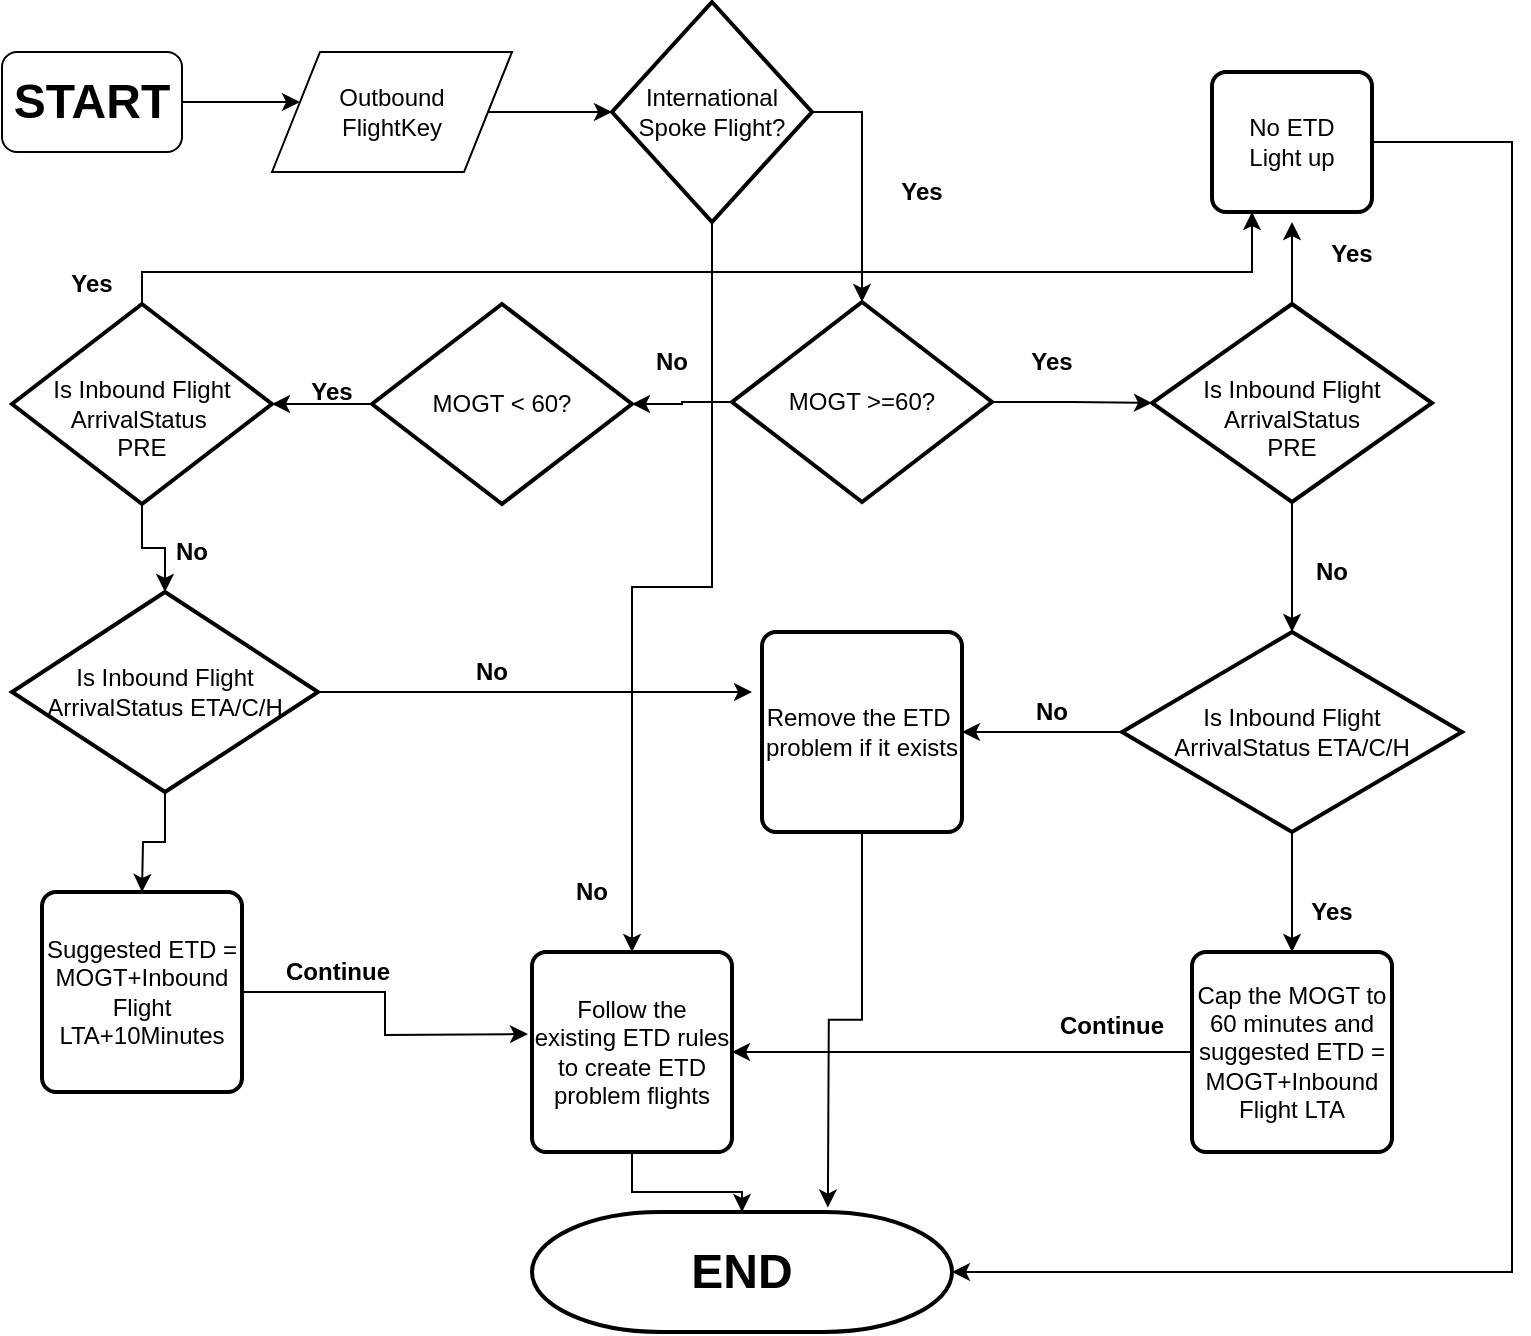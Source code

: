 <mxfile version="11.1.4" type="github"><diagram id="pFKQiXRmC3XckeJbhHOQ" name="Page-1"><mxGraphModel dx="1221" dy="686" grid="0" gridSize="10" guides="1" tooltips="1" connect="1" arrows="1" fold="1" page="1" pageScale="1" pageWidth="850" pageHeight="1100" background="#FFFFFF" math="0" shadow="0"><root><mxCell id="0"/><mxCell id="1" parent="0"/><mxCell id="46tW-18OfaLYzbYvIZAa-34" value="" style="edgeStyle=orthogonalEdgeStyle;rounded=0;orthogonalLoop=1;jettySize=auto;html=1;" parent="1" source="UgsXbYPD-4DsROqtCclC-1" target="UgsXbYPD-4DsROqtCclC-3" edge="1"><mxGeometry relative="1" as="geometry"><Array as="points"><mxPoint x="140" y="65"/><mxPoint x="140" y="65"/></Array></mxGeometry></mxCell><mxCell id="UgsXbYPD-4DsROqtCclC-1" value="&lt;b&gt;&lt;font style=&quot;font-size: 24px&quot;&gt;START&lt;/font&gt;&lt;/b&gt;" style="rounded=1;whiteSpace=wrap;html=1;" parent="1" vertex="1"><mxGeometry x="15" y="40" width="90" height="50" as="geometry"/></mxCell><mxCell id="UgsXbYPD-4DsROqtCclC-6" style="edgeStyle=orthogonalEdgeStyle;rounded=0;orthogonalLoop=1;jettySize=auto;html=1;exitX=0.5;exitY=0;exitDx=0;exitDy=0;entryX=0.5;entryY=0;entryDx=0;entryDy=0;" parent="1" source="UgsXbYPD-4DsROqtCclC-3" target="UgsXbYPD-4DsROqtCclC-3" edge="1"><mxGeometry relative="1" as="geometry"><mxPoint x="260" y="120" as="targetPoint"/></mxGeometry></mxCell><mxCell id="46tW-18OfaLYzbYvIZAa-36" value="" style="edgeStyle=orthogonalEdgeStyle;rounded=0;orthogonalLoop=1;jettySize=auto;html=1;" parent="1" source="UgsXbYPD-4DsROqtCclC-3" target="UgsXbYPD-4DsROqtCclC-8" edge="1"><mxGeometry relative="1" as="geometry"/></mxCell><mxCell id="UgsXbYPD-4DsROqtCclC-3" value="Outbound&lt;br&gt;FlightKey" style="shape=parallelogram;perimeter=parallelogramPerimeter;whiteSpace=wrap;html=1;" parent="1" vertex="1"><mxGeometry x="150" y="40" width="120" height="60" as="geometry"/></mxCell><mxCell id="46tW-18OfaLYzbYvIZAa-39" value="" style="edgeStyle=orthogonalEdgeStyle;rounded=0;orthogonalLoop=1;jettySize=auto;html=1;entryX=0.5;entryY=0;entryDx=0;entryDy=0;entryPerimeter=0;" parent="1" source="UgsXbYPD-4DsROqtCclC-8" target="UgsXbYPD-4DsROqtCclC-11" edge="1"><mxGeometry relative="1" as="geometry"><mxPoint x="500" y="70" as="targetPoint"/><Array as="points"><mxPoint x="445" y="70"/></Array></mxGeometry></mxCell><mxCell id="46tW-18OfaLYzbYvIZAa-78" style="edgeStyle=orthogonalEdgeStyle;rounded=0;orthogonalLoop=1;jettySize=auto;html=1;" parent="1" source="UgsXbYPD-4DsROqtCclC-8" target="46tW-18OfaLYzbYvIZAa-74" edge="1"><mxGeometry relative="1" as="geometry"/></mxCell><mxCell id="UgsXbYPD-4DsROqtCclC-8" value="International Spoke Flight?" style="strokeWidth=2;html=1;shape=mxgraph.flowchart.decision;whiteSpace=wrap;" parent="1" vertex="1"><mxGeometry x="320" y="15" width="100" height="110" as="geometry"/></mxCell><mxCell id="UgsXbYPD-4DsROqtCclC-14" style="edgeStyle=orthogonalEdgeStyle;rounded=0;orthogonalLoop=1;jettySize=auto;html=1;entryX=0;entryY=0.5;entryDx=0;entryDy=0;entryPerimeter=0;" parent="1" source="UgsXbYPD-4DsROqtCclC-11" target="UgsXbYPD-4DsROqtCclC-15" edge="1"><mxGeometry relative="1" as="geometry"><mxPoint x="580" y="215" as="targetPoint"/></mxGeometry></mxCell><mxCell id="46tW-18OfaLYzbYvIZAa-51" value="" style="edgeStyle=orthogonalEdgeStyle;rounded=0;orthogonalLoop=1;jettySize=auto;html=1;" parent="1" source="UgsXbYPD-4DsROqtCclC-11" target="46tW-18OfaLYzbYvIZAa-41" edge="1"><mxGeometry relative="1" as="geometry"/></mxCell><mxCell id="UgsXbYPD-4DsROqtCclC-11" value="MOGT &amp;gt;=60?" style="strokeWidth=2;html=1;shape=mxgraph.flowchart.decision;whiteSpace=wrap;" parent="1" vertex="1"><mxGeometry x="380" y="165" width="130" height="100" as="geometry"/></mxCell><mxCell id="46tW-18OfaLYzbYvIZAa-49" value="" style="edgeStyle=orthogonalEdgeStyle;rounded=0;orthogonalLoop=1;jettySize=auto;html=1;" parent="1" source="46tW-18OfaLYzbYvIZAa-41" target="46tW-18OfaLYzbYvIZAa-48" edge="1"><mxGeometry relative="1" as="geometry"/></mxCell><mxCell id="46tW-18OfaLYzbYvIZAa-41" value="MOGT &amp;lt; 60?" style="strokeWidth=2;html=1;shape=mxgraph.flowchart.decision;whiteSpace=wrap;" parent="1" vertex="1"><mxGeometry x="200" y="166" width="130" height="100" as="geometry"/></mxCell><mxCell id="46tW-18OfaLYzbYvIZAa-59" value="" style="edgeStyle=orthogonalEdgeStyle;rounded=0;orthogonalLoop=1;jettySize=auto;html=1;entryX=0.25;entryY=1;entryDx=0;entryDy=0;" parent="1" source="46tW-18OfaLYzbYvIZAa-48" target="46tW-18OfaLYzbYvIZAa-23" edge="1"><mxGeometry relative="1" as="geometry"><mxPoint x="640" y="140" as="targetPoint"/><Array as="points"><mxPoint x="85" y="150"/><mxPoint x="640" y="150"/></Array></mxGeometry></mxCell><mxCell id="46tW-18OfaLYzbYvIZAa-62" value="" style="edgeStyle=orthogonalEdgeStyle;rounded=0;orthogonalLoop=1;jettySize=auto;html=1;" parent="1" source="46tW-18OfaLYzbYvIZAa-48" target="46tW-18OfaLYzbYvIZAa-61" edge="1"><mxGeometry relative="1" as="geometry"/></mxCell><mxCell id="46tW-18OfaLYzbYvIZAa-48" value="&lt;br&gt;Is Inbound Flight&lt;br&gt;ArrivalStatus&amp;nbsp;&lt;br&gt;PRE" style="strokeWidth=2;html=1;shape=mxgraph.flowchart.decision;whiteSpace=wrap;" parent="1" vertex="1"><mxGeometry x="20" y="166" width="130" height="100" as="geometry"/></mxCell><mxCell id="UgsXbYPD-4DsROqtCclC-16" style="edgeStyle=orthogonalEdgeStyle;rounded=0;orthogonalLoop=1;jettySize=auto;html=1;entryX=0.5;entryY=0;entryDx=0;entryDy=0;entryPerimeter=0;" parent="1" source="UgsXbYPD-4DsROqtCclC-15" target="UgsXbYPD-4DsROqtCclC-17" edge="1"><mxGeometry relative="1" as="geometry"><mxPoint x="590" y="320" as="targetPoint"/><Array as="points"><mxPoint x="660" y="290"/><mxPoint x="660" y="290"/></Array></mxGeometry></mxCell><mxCell id="46tW-18OfaLYzbYvIZAa-3" value="" style="edgeStyle=orthogonalEdgeStyle;rounded=0;orthogonalLoop=1;jettySize=auto;html=1;" parent="1" source="UgsXbYPD-4DsROqtCclC-15" edge="1"><mxGeometry relative="1" as="geometry"><mxPoint x="660" y="125" as="targetPoint"/><Array as="points"><mxPoint x="660" y="125"/><mxPoint x="660" y="125"/></Array></mxGeometry></mxCell><mxCell id="UgsXbYPD-4DsROqtCclC-15" value="&lt;br&gt;Is Inbound Flight&lt;br&gt;ArrivalStatus &lt;br&gt;PRE" style="strokeWidth=2;html=1;shape=mxgraph.flowchart.decision;whiteSpace=wrap;" parent="1" vertex="1"><mxGeometry x="590" y="166" width="140" height="99" as="geometry"/></mxCell><mxCell id="46tW-18OfaLYzbYvIZAa-11" value="" style="edgeStyle=orthogonalEdgeStyle;rounded=0;orthogonalLoop=1;jettySize=auto;html=1;" parent="1" source="UgsXbYPD-4DsROqtCclC-17" edge="1"><mxGeometry relative="1" as="geometry"><mxPoint x="660" y="490" as="targetPoint"/></mxGeometry></mxCell><mxCell id="46tW-18OfaLYzbYvIZAa-15" value="" style="edgeStyle=orthogonalEdgeStyle;rounded=0;orthogonalLoop=1;jettySize=auto;html=1;" parent="1" source="UgsXbYPD-4DsROqtCclC-17" edge="1"><mxGeometry relative="1" as="geometry"><mxPoint x="495" y="380" as="targetPoint"/></mxGeometry></mxCell><mxCell id="UgsXbYPD-4DsROqtCclC-17" value="&lt;span style=&quot;white-space: normal&quot;&gt;Is Inbound Flight&lt;/span&gt;&lt;br style=&quot;white-space: normal&quot;&gt;&lt;span style=&quot;white-space: normal&quot;&gt;ArrivalStatus&lt;/span&gt;&lt;span style=&quot;white-space: normal&quot;&gt;&amp;nbsp;ETA/C/H&lt;/span&gt;" style="strokeWidth=2;html=1;shape=mxgraph.flowchart.decision;whiteSpace=wrap;" parent="1" vertex="1"><mxGeometry x="575" y="330" width="170" height="100" as="geometry"/></mxCell><mxCell id="46tW-18OfaLYzbYvIZAa-6" value="&lt;b&gt;Yes&lt;/b&gt;" style="text;html=1;strokeColor=none;fillColor=none;align=center;verticalAlign=middle;whiteSpace=wrap;rounded=0;" parent="1" vertex="1"><mxGeometry x="520" y="185" width="40" height="20" as="geometry"/></mxCell><mxCell id="46tW-18OfaLYzbYvIZAa-7" value="&lt;b&gt;No&lt;/b&gt;" style="text;html=1;strokeColor=none;fillColor=none;align=center;verticalAlign=middle;whiteSpace=wrap;rounded=0;" parent="1" vertex="1"><mxGeometry x="660" y="290" width="40" height="20" as="geometry"/></mxCell><mxCell id="46tW-18OfaLYzbYvIZAa-13" value="&lt;b&gt;Yes&lt;/b&gt;" style="text;html=1;strokeColor=none;fillColor=none;align=center;verticalAlign=middle;whiteSpace=wrap;rounded=0;" parent="1" vertex="1"><mxGeometry x="660" y="460" width="40" height="20" as="geometry"/></mxCell><mxCell id="46tW-18OfaLYzbYvIZAa-17" value="&lt;b&gt;No&lt;/b&gt;" style="text;html=1;strokeColor=none;fillColor=none;align=center;verticalAlign=middle;whiteSpace=wrap;rounded=0;" parent="1" vertex="1"><mxGeometry x="520" y="360" width="40" height="20" as="geometry"/></mxCell><mxCell id="46tW-18OfaLYzbYvIZAa-96" style="edgeStyle=orthogonalEdgeStyle;rounded=0;orthogonalLoop=1;jettySize=auto;html=1;" parent="1" source="46tW-18OfaLYzbYvIZAa-18" edge="1"><mxGeometry relative="1" as="geometry"><mxPoint x="427.941" y="617.765" as="targetPoint"/></mxGeometry></mxCell><mxCell id="46tW-18OfaLYzbYvIZAa-18" value="&lt;span style=&quot;white-space: normal&quot;&gt;Remove the ETD&amp;nbsp;&lt;/span&gt;&lt;br style=&quot;white-space: normal&quot;&gt;&lt;span style=&quot;white-space: normal&quot;&gt;problem if it exists&lt;/span&gt;" style="rounded=1;whiteSpace=wrap;html=1;absoluteArcSize=1;arcSize=14;strokeWidth=2;" parent="1" vertex="1"><mxGeometry x="395" y="330" width="100" height="100" as="geometry"/></mxCell><mxCell id="46tW-18OfaLYzbYvIZAa-88" style="edgeStyle=orthogonalEdgeStyle;rounded=0;orthogonalLoop=1;jettySize=auto;html=1;entryX=1;entryY=0.5;entryDx=0;entryDy=0;" parent="1" source="46tW-18OfaLYzbYvIZAa-22" target="46tW-18OfaLYzbYvIZAa-74" edge="1"><mxGeometry relative="1" as="geometry"/></mxCell><mxCell id="46tW-18OfaLYzbYvIZAa-22" value="Cap the MOGT to 60 minutes and suggested ETD = MOGT+Inbound Flight LTA" style="rounded=1;whiteSpace=wrap;html=1;absoluteArcSize=1;arcSize=14;strokeWidth=2;" parent="1" vertex="1"><mxGeometry x="610" y="490" width="100" height="100" as="geometry"/></mxCell><mxCell id="46tW-18OfaLYzbYvIZAa-45" value="" style="edgeStyle=orthogonalEdgeStyle;rounded=0;orthogonalLoop=1;jettySize=auto;html=1;entryX=1;entryY=0.5;entryDx=0;entryDy=0;entryPerimeter=0;" parent="1" source="46tW-18OfaLYzbYvIZAa-23" target="46tW-18OfaLYzbYvIZAa-76" edge="1"><mxGeometry relative="1" as="geometry"><mxPoint x="760" y="650" as="targetPoint"/><Array as="points"><mxPoint x="770" y="85"/><mxPoint x="770" y="650"/></Array></mxGeometry></mxCell><mxCell id="46tW-18OfaLYzbYvIZAa-23" value="No ETD &lt;br&gt;Light up" style="rounded=1;whiteSpace=wrap;html=1;absoluteArcSize=1;arcSize=14;strokeWidth=2;" parent="1" vertex="1"><mxGeometry x="620" y="50" width="80" height="70" as="geometry"/></mxCell><mxCell id="46tW-18OfaLYzbYvIZAa-27" value="&lt;b&gt;Yes&lt;/b&gt;" style="text;html=1;strokeColor=none;fillColor=none;align=center;verticalAlign=middle;whiteSpace=wrap;rounded=0;" parent="1" vertex="1"><mxGeometry x="670" y="130.5" width="40" height="20" as="geometry"/></mxCell><mxCell id="46tW-18OfaLYzbYvIZAa-40" value="&lt;b&gt;Yes&lt;/b&gt;" style="text;html=1;strokeColor=none;fillColor=none;align=center;verticalAlign=middle;whiteSpace=wrap;rounded=0;" parent="1" vertex="1"><mxGeometry x="455" y="100" width="40" height="20" as="geometry"/></mxCell><mxCell id="46tW-18OfaLYzbYvIZAa-43" value="&lt;b&gt;No&lt;/b&gt;" style="text;html=1;strokeColor=none;fillColor=none;align=center;verticalAlign=middle;whiteSpace=wrap;rounded=0;" parent="1" vertex="1"><mxGeometry x="330" y="185" width="40" height="20" as="geometry"/></mxCell><mxCell id="46tW-18OfaLYzbYvIZAa-50" value="&lt;b&gt;Yes&lt;/b&gt;" style="text;html=1;strokeColor=none;fillColor=none;align=center;verticalAlign=middle;whiteSpace=wrap;rounded=0;" parent="1" vertex="1"><mxGeometry x="160" y="200" width="40" height="20" as="geometry"/></mxCell><mxCell id="46tW-18OfaLYzbYvIZAa-60" value="&lt;b&gt;Yes&lt;/b&gt;" style="text;html=1;strokeColor=none;fillColor=none;align=center;verticalAlign=middle;whiteSpace=wrap;rounded=0;" parent="1" vertex="1"><mxGeometry x="40" y="146" width="40" height="20" as="geometry"/></mxCell><mxCell id="46tW-18OfaLYzbYvIZAa-65" value="" style="edgeStyle=orthogonalEdgeStyle;rounded=0;orthogonalLoop=1;jettySize=auto;html=1;" parent="1" source="46tW-18OfaLYzbYvIZAa-61" edge="1"><mxGeometry relative="1" as="geometry"><mxPoint x="390" y="360" as="targetPoint"/></mxGeometry></mxCell><mxCell id="46tW-18OfaLYzbYvIZAa-68" value="" style="edgeStyle=orthogonalEdgeStyle;rounded=0;orthogonalLoop=1;jettySize=auto;html=1;" parent="1" source="46tW-18OfaLYzbYvIZAa-61" edge="1"><mxGeometry relative="1" as="geometry"><mxPoint x="85" y="460" as="targetPoint"/></mxGeometry></mxCell><mxCell id="46tW-18OfaLYzbYvIZAa-61" value="&lt;span style=&quot;white-space: normal&quot;&gt;Is Inbound Flight&lt;/span&gt;&lt;br style=&quot;white-space: normal&quot;&gt;&lt;span style=&quot;white-space: normal&quot;&gt;ArrivalStatus&lt;/span&gt;&lt;span style=&quot;white-space: normal&quot;&gt;&amp;nbsp;ETA/C/H&lt;/span&gt;" style="strokeWidth=2;html=1;shape=mxgraph.flowchart.decision;whiteSpace=wrap;" parent="1" vertex="1"><mxGeometry x="20" y="310" width="153" height="100" as="geometry"/></mxCell><mxCell id="46tW-18OfaLYzbYvIZAa-63" value="&lt;b&gt;No&lt;/b&gt;" style="text;html=1;strokeColor=none;fillColor=none;align=center;verticalAlign=middle;whiteSpace=wrap;rounded=0;" parent="1" vertex="1"><mxGeometry x="90" y="280" width="40" height="20" as="geometry"/></mxCell><mxCell id="46tW-18OfaLYzbYvIZAa-66" value="&lt;b&gt;No&lt;/b&gt;" style="text;html=1;strokeColor=none;fillColor=none;align=center;verticalAlign=middle;whiteSpace=wrap;rounded=0;" parent="1" vertex="1"><mxGeometry x="240" y="340" width="40" height="20" as="geometry"/></mxCell><mxCell id="46tW-18OfaLYzbYvIZAa-90" value="" style="edgeStyle=orthogonalEdgeStyle;rounded=0;orthogonalLoop=1;jettySize=auto;html=1;" parent="1" source="46tW-18OfaLYzbYvIZAa-69" edge="1"><mxGeometry relative="1" as="geometry"><mxPoint x="278" y="531" as="targetPoint"/></mxGeometry></mxCell><mxCell id="46tW-18OfaLYzbYvIZAa-69" value="&lt;span style=&quot;white-space: normal&quot;&gt;Suggested ETD = MOGT+Inbound Flight LTA+10Minutes&lt;/span&gt;" style="rounded=1;whiteSpace=wrap;html=1;absoluteArcSize=1;arcSize=14;strokeWidth=2;" parent="1" vertex="1"><mxGeometry x="35" y="460" width="100" height="100" as="geometry"/></mxCell><mxCell id="46tW-18OfaLYzbYvIZAa-85" value="" style="edgeStyle=orthogonalEdgeStyle;rounded=0;orthogonalLoop=1;jettySize=auto;html=1;" parent="1" source="46tW-18OfaLYzbYvIZAa-74" target="46tW-18OfaLYzbYvIZAa-76" edge="1"><mxGeometry relative="1" as="geometry"/></mxCell><mxCell id="46tW-18OfaLYzbYvIZAa-74" value="Follow the existing ETD rules to create ETD problem flights" style="rounded=1;whiteSpace=wrap;html=1;absoluteArcSize=1;arcSize=14;strokeWidth=2;" parent="1" vertex="1"><mxGeometry x="280" y="490" width="100" height="100" as="geometry"/></mxCell><mxCell id="46tW-18OfaLYzbYvIZAa-76" value="&lt;font style=&quot;font-size: 24px&quot;&gt;&lt;b&gt;END&lt;/b&gt;&lt;/font&gt;" style="strokeWidth=2;html=1;shape=mxgraph.flowchart.terminator;whiteSpace=wrap;" parent="1" vertex="1"><mxGeometry x="280" y="620" width="210" height="60" as="geometry"/></mxCell><mxCell id="46tW-18OfaLYzbYvIZAa-79" value="&lt;b&gt;No&lt;/b&gt;" style="text;html=1;strokeColor=none;fillColor=none;align=center;verticalAlign=middle;whiteSpace=wrap;rounded=0;" parent="1" vertex="1"><mxGeometry x="290" y="450" width="40" height="20" as="geometry"/></mxCell><mxCell id="7k7V1d-io-96rZ1qxNMS-1" value="&lt;b&gt;Continue&lt;/b&gt;" style="text;html=1;strokeColor=none;fillColor=none;align=center;verticalAlign=middle;whiteSpace=wrap;rounded=0;" vertex="1" parent="1"><mxGeometry x="153" y="491" width="60" height="17" as="geometry"/></mxCell><mxCell id="7k7V1d-io-96rZ1qxNMS-2" value="&lt;b&gt;Continue&lt;/b&gt;" style="text;html=1;strokeColor=none;fillColor=none;align=center;verticalAlign=middle;whiteSpace=wrap;rounded=0;" vertex="1" parent="1"><mxGeometry x="540" y="518" width="60" height="17" as="geometry"/></mxCell></root></mxGraphModel></diagram></mxfile>